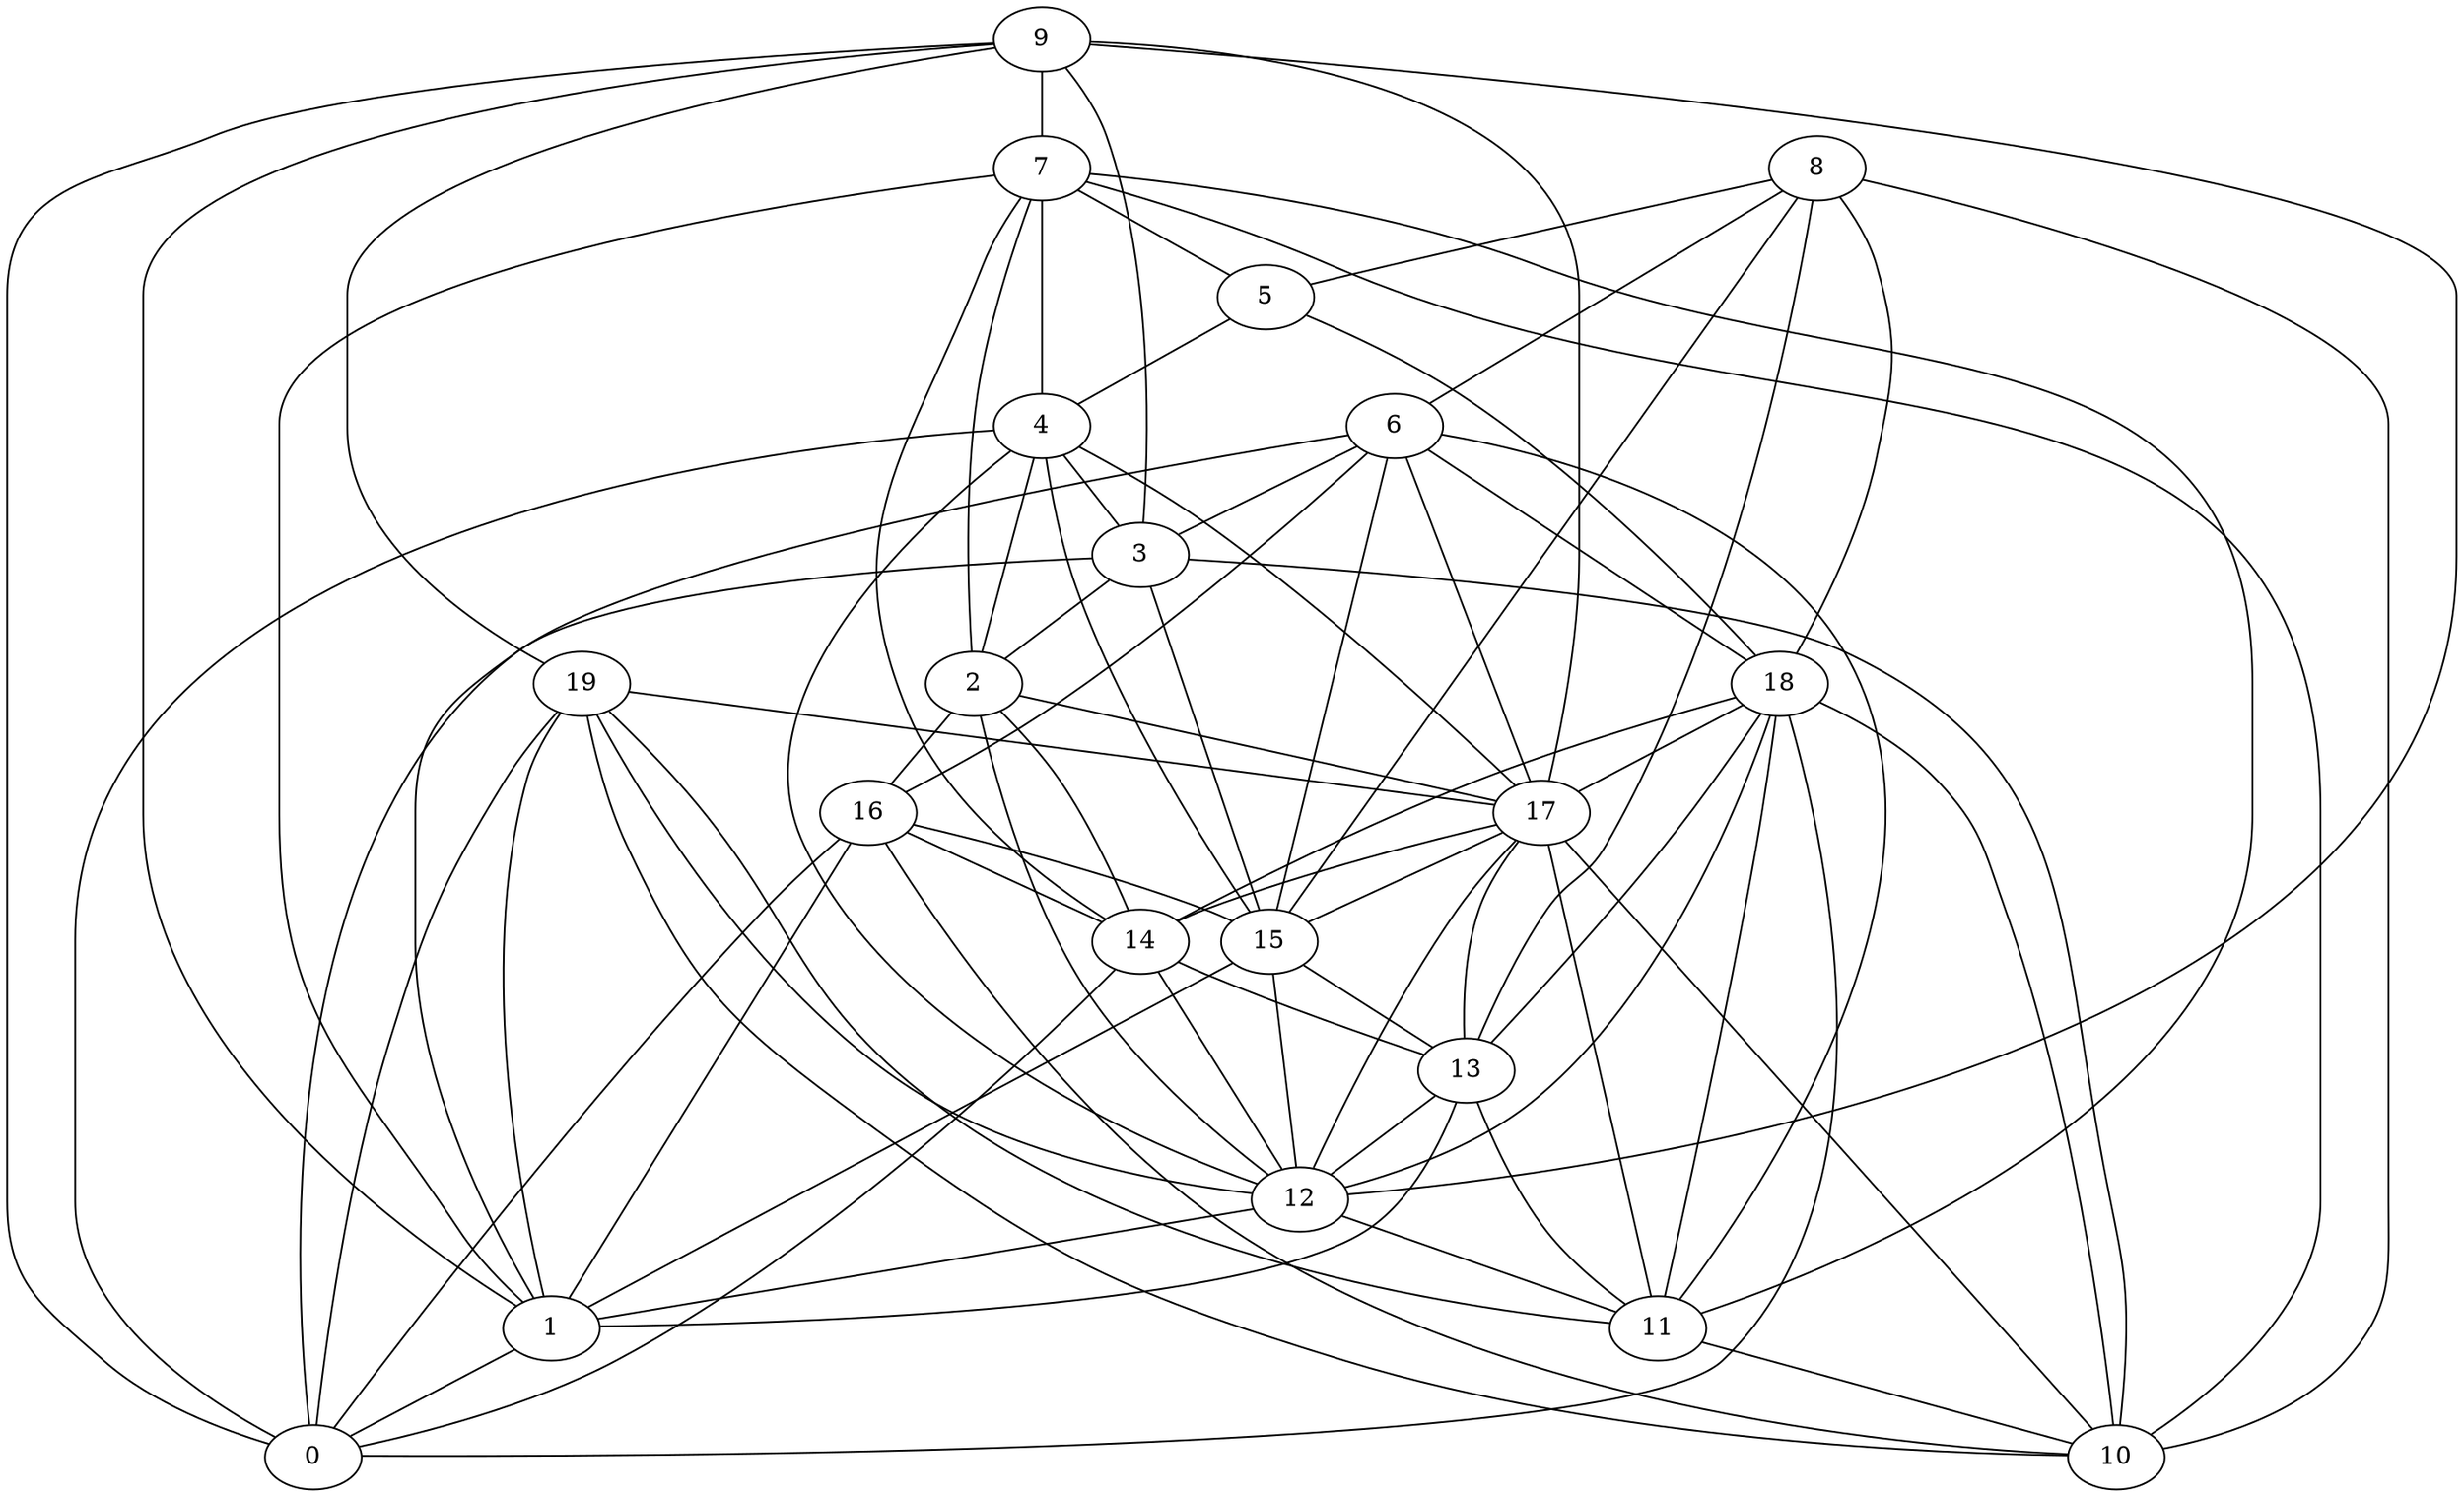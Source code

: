 digraph GG_graph {

subgraph G_graph {
edge [color = black]
"7" -> "2" [dir = none]
"7" -> "11" [dir = none]
"7" -> "14" [dir = none]
"16" -> "15" [dir = none]
"3" -> "15" [dir = none]
"9" -> "12" [dir = none]
"14" -> "0" [dir = none]
"6" -> "17" [dir = none]
"6" -> "3" [dir = none]
"19" -> "12" [dir = none]
"18" -> "12" [dir = none]
"18" -> "14" [dir = none]
"18" -> "13" [dir = none]
"11" -> "10" [dir = none]
"13" -> "1" [dir = none]
"15" -> "12" [dir = none]
"8" -> "5" [dir = none]
"8" -> "18" [dir = none]
"4" -> "3" [dir = none]
"9" -> "19" [dir = none]
"9" -> "0" [dir = none]
"4" -> "15" [dir = none]
"18" -> "17" [dir = none]
"8" -> "10" [dir = none]
"3" -> "10" [dir = none]
"7" -> "4" [dir = none]
"4" -> "17" [dir = none]
"16" -> "14" [dir = none]
"17" -> "10" [dir = none]
"17" -> "15" [dir = none]
"6" -> "1" [dir = none]
"7" -> "5" [dir = none]
"4" -> "2" [dir = none]
"2" -> "16" [dir = none]
"3" -> "2" [dir = none]
"19" -> "17" [dir = none]
"9" -> "3" [dir = none]
"6" -> "18" [dir = none]
"17" -> "11" [dir = none]
"9" -> "7" [dir = none]
"1" -> "0" [dir = none]
"4" -> "12" [dir = none]
"3" -> "0" [dir = none]
"9" -> "17" [dir = none]
"2" -> "14" [dir = none]
"19" -> "10" [dir = none]
"6" -> "11" [dir = none]
"16" -> "10" [dir = none]
"9" -> "1" [dir = none]
"17" -> "12" [dir = none]
"18" -> "0" [dir = none]
"16" -> "1" [dir = none]
"12" -> "11" [dir = none]
"4" -> "0" [dir = none]
"16" -> "0" [dir = none]
"5" -> "4" [dir = none]
"6" -> "16" [dir = none]
"15" -> "1" [dir = none]
"14" -> "12" [dir = none]
"8" -> "6" [dir = none]
"18" -> "10" [dir = none]
"13" -> "12" [dir = none]
"15" -> "13" [dir = none]
"8" -> "13" [dir = none]
"19" -> "0" [dir = none]
"19" -> "11" [dir = none]
"13" -> "11" [dir = none]
"7" -> "1" [dir = none]
"6" -> "15" [dir = none]
"14" -> "13" [dir = none]
"12" -> "1" [dir = none]
"2" -> "17" [dir = none]
"2" -> "12" [dir = none]
"17" -> "13" [dir = none]
"18" -> "11" [dir = none]
"8" -> "15" [dir = none]
"17" -> "14" [dir = none]
"19" -> "1" [dir = none]
"5" -> "18" [dir = none]
"7" -> "10" [dir = none]
}

}
